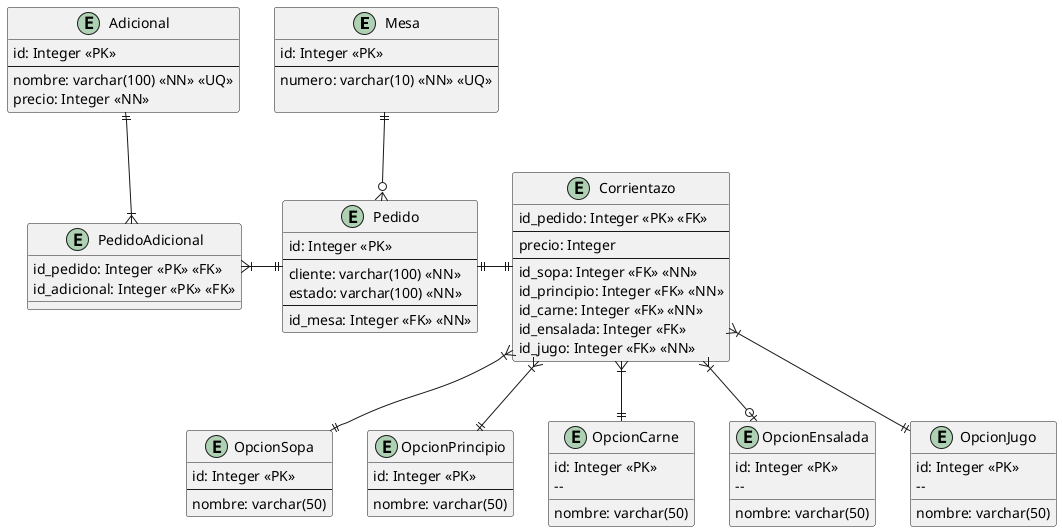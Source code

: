@startuml "Diagrama Relacional"

Entity Mesa{
    id: Integer <<PK>>
    --
    numero: varchar(10) << NN >> <<UQ>>
    
}

Entity Pedido {
    id: Integer <<PK>>
    --
    cliente: varchar(100) <<NN>>
    estado: varchar(100) <<NN>>
    --
    id_mesa: Integer <<FK>> <<NN>>
}

Entity Adicional {
    id: Integer <<PK>>
    --
    nombre: varchar(100) <<NN>> <<UQ>>
    precio: Integer <<NN>>
}

Entity PedidoAdicional{
    id_pedido: Integer <<PK>> <<FK>>
    id_adicional: Integer <<PK>> <<FK>>
}

Entity Corrientazo{
    id_pedido: Integer <<PK>> <<FK>>
    --
    precio: Integer
    --
    id_sopa: Integer <<FK>> <<NN>>
    id_principio: Integer <<FK>> <<NN>>
    id_carne: Integer <<FK>> <<NN>>
    id_ensalada: Integer <<FK>> 
    id_jugo: Integer <<FK>> <<NN>>
}

Entity OpcionSopa{
    id: Integer <<PK>>
    --
    nombre: varchar(50)
}

Entity OpcionPrincipio{
    id: Integer <<PK>>
    --
    nombre: varchar(50)
}

Entity OpcionCarne{
    id: Integer <<PK>>
    --    
    nombre: varchar(50)
}

Entity OpcionEnsalada{
    id: Integer <<PK>>
    --    
    nombre: varchar(50)
}

Entity OpcionJugo{
    id: Integer <<PK>>
    --    
    nombre: varchar(50)
}


Mesa ||--o{ Pedido
Pedido ||-left-|{ PedidoAdicional
Adicional ||--|{ PedidoAdicional
Pedido ||-right-|| Corrientazo

Corrientazo }|--|| OpcionSopa
Corrientazo }|--|| OpcionPrincipio
Corrientazo }|--|| OpcionCarne
Corrientazo }|--o| OpcionEnsalada
Corrientazo }|--|| OpcionJugo
@enduml